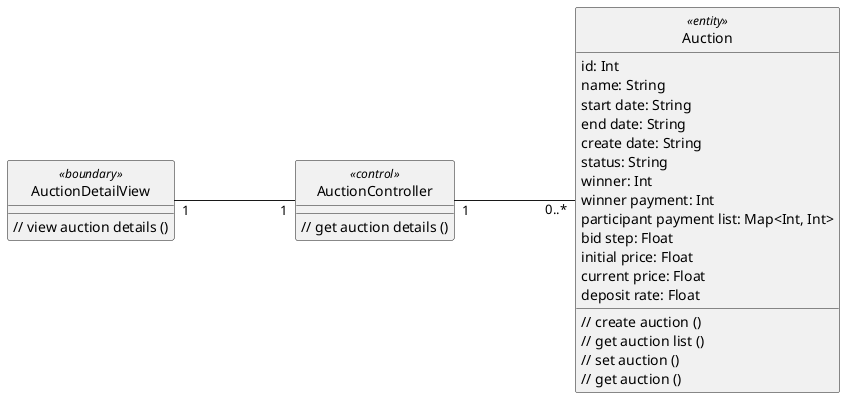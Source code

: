 @startuml 
left to right direction
skinparam classAttributeIconSize 0
skinparam linetype ortho
hide circle
class AuctionDetailView <<boundary>> {

    // view auction details ()

    }

class AuctionController <<control>> {
    
    // get auction details ()

    }

class Auction <<entity>> {
    id: Int
    name: String
    start date: String
    end date: String
    create date: String
    status: String
    winner: Int
    winner payment: Int
    participant payment list: Map<Int, Int>
    bid step: Float
    initial price: Float
    current price: Float
    deposit rate: Float

    // create auction ()
    // get auction list ()
    // set auction ()
    // get auction ()
    }


AuctionDetailView "1" --- "1" AuctionController

AuctionController "1" --- "0..*" Auction


@enduml